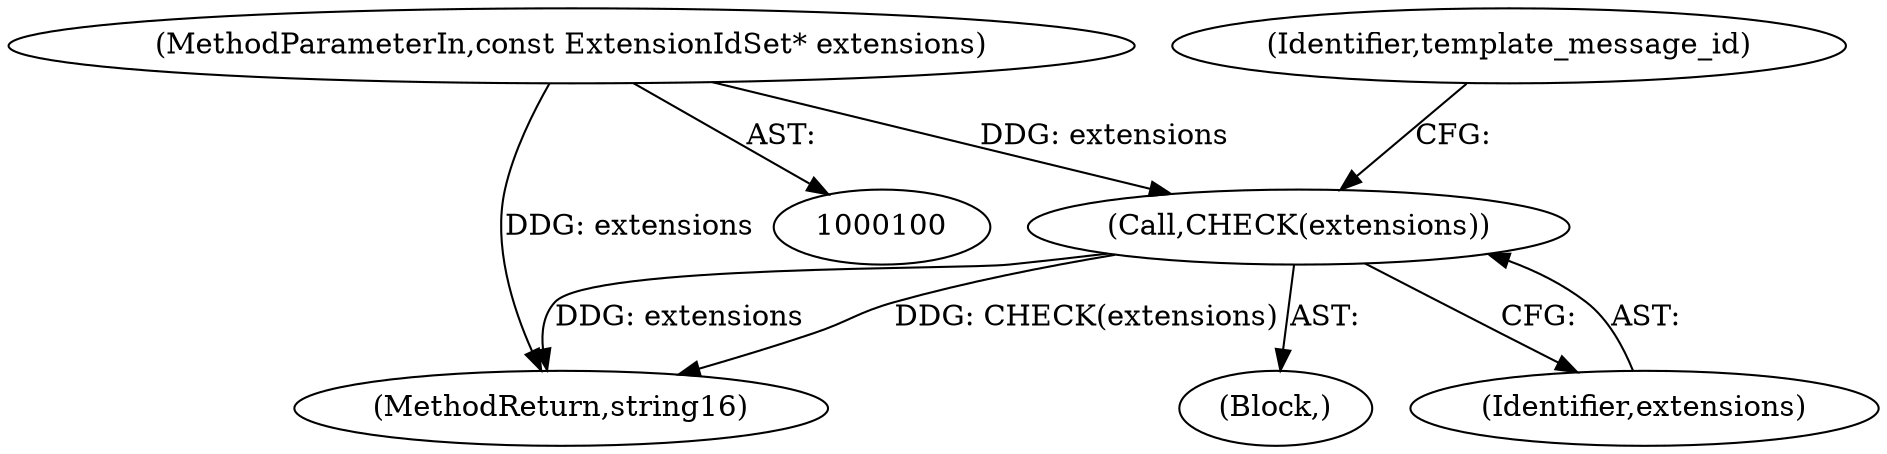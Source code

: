 digraph "0_Chrome_6b5f83842b5edb5d4bd6684b196b3630c6769731_0@pointer" {
"1000101" [label="(MethodParameterIn,const ExtensionIdSet* extensions)"];
"1000104" [label="(Call,CHECK(extensions))"];
"1000101" [label="(MethodParameterIn,const ExtensionIdSet* extensions)"];
"1000136" [label="(MethodReturn,string16)"];
"1000104" [label="(Call,CHECK(extensions))"];
"1000103" [label="(Block,)"];
"1000105" [label="(Identifier,extensions)"];
"1000107" [label="(Identifier,template_message_id)"];
"1000101" -> "1000100"  [label="AST: "];
"1000101" -> "1000136"  [label="DDG: extensions"];
"1000101" -> "1000104"  [label="DDG: extensions"];
"1000104" -> "1000103"  [label="AST: "];
"1000104" -> "1000105"  [label="CFG: "];
"1000105" -> "1000104"  [label="AST: "];
"1000107" -> "1000104"  [label="CFG: "];
"1000104" -> "1000136"  [label="DDG: CHECK(extensions)"];
"1000104" -> "1000136"  [label="DDG: extensions"];
}
